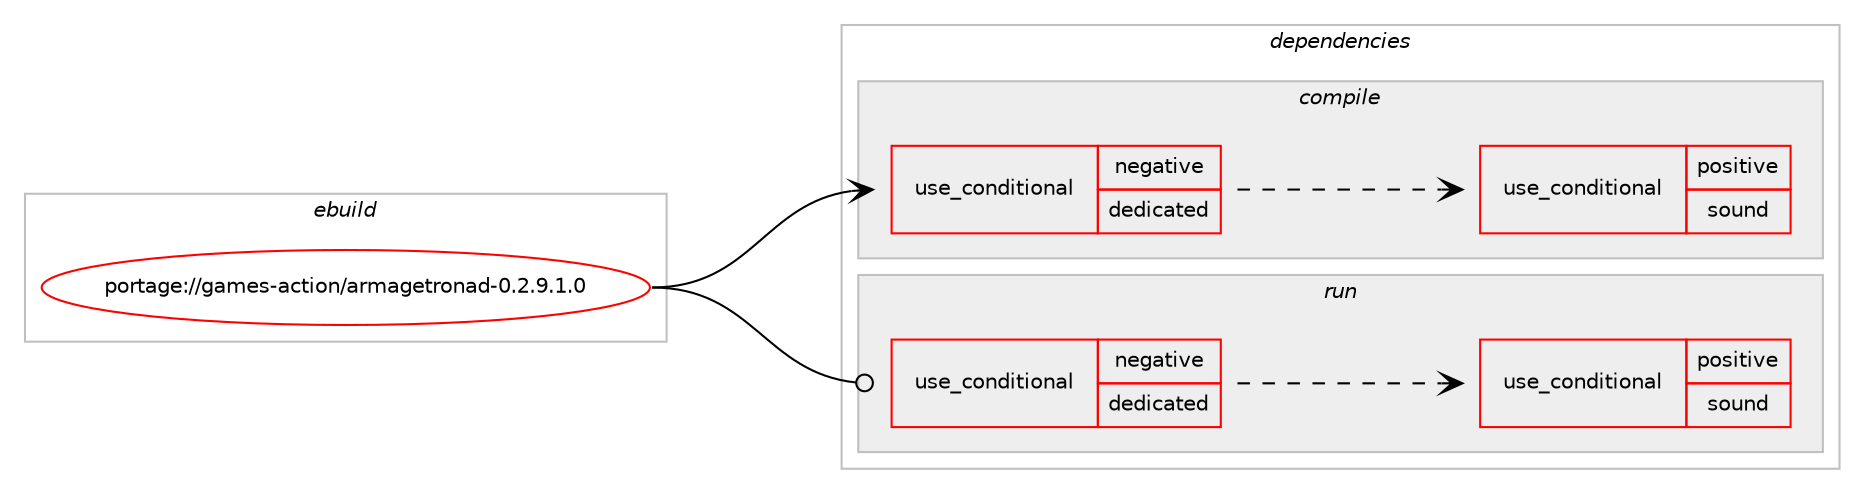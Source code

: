 digraph prolog {

# *************
# Graph options
# *************

newrank=true;
concentrate=true;
compound=true;
graph [rankdir=LR,fontname=Helvetica,fontsize=10,ranksep=1.5];#, ranksep=2.5, nodesep=0.2];
edge  [arrowhead=vee];
node  [fontname=Helvetica,fontsize=10];

# **********
# The ebuild
# **********

subgraph cluster_leftcol {
color=gray;
rank=same;
label=<<i>ebuild</i>>;
id [label="portage://games-action/armagetronad-0.2.9.1.0", color=red, width=4, href="../games-action/armagetronad-0.2.9.1.0.svg"];
}

# ****************
# The dependencies
# ****************

subgraph cluster_midcol {
color=gray;
label=<<i>dependencies</i>>;
subgraph cluster_compile {
fillcolor="#eeeeee";
style=filled;
label=<<i>compile</i>>;
subgraph cond61274 {
dependency113800 [label=<<TABLE BORDER="0" CELLBORDER="1" CELLSPACING="0" CELLPADDING="4"><TR><TD ROWSPAN="3" CELLPADDING="10">use_conditional</TD></TR><TR><TD>negative</TD></TR><TR><TD>dedicated</TD></TR></TABLE>>, shape=none, color=red];
# *** BEGIN UNKNOWN DEPENDENCY TYPE (TODO) ***
# dependency113800 -> package_dependency(portage://games-action/armagetronad-0.2.9.1.0,install,no,media-libs,libpng,none,[,,],[slot(0),equal],[])
# *** END UNKNOWN DEPENDENCY TYPE (TODO) ***

# *** BEGIN UNKNOWN DEPENDENCY TYPE (TODO) ***
# dependency113800 -> package_dependency(portage://games-action/armagetronad-0.2.9.1.0,install,no,media-libs,libsdl,none,[,,],[],[use(enable(X),none),use(enable(opengl),none),use(enable(video),none),use(optenable(sound),none)])
# *** END UNKNOWN DEPENDENCY TYPE (TODO) ***

# *** BEGIN UNKNOWN DEPENDENCY TYPE (TODO) ***
# dependency113800 -> package_dependency(portage://games-action/armagetronad-0.2.9.1.0,install,no,media-libs,sdl-image,none,[,,],[],[use(enable(jpeg),none),use(enable(png),none)])
# *** END UNKNOWN DEPENDENCY TYPE (TODO) ***

# *** BEGIN UNKNOWN DEPENDENCY TYPE (TODO) ***
# dependency113800 -> package_dependency(portage://games-action/armagetronad-0.2.9.1.0,install,no,virtual,glu,none,[,,],[],[])
# *** END UNKNOWN DEPENDENCY TYPE (TODO) ***

# *** BEGIN UNKNOWN DEPENDENCY TYPE (TODO) ***
# dependency113800 -> package_dependency(portage://games-action/armagetronad-0.2.9.1.0,install,no,virtual,opengl,none,[,,],[],[])
# *** END UNKNOWN DEPENDENCY TYPE (TODO) ***

subgraph cond61275 {
dependency113801 [label=<<TABLE BORDER="0" CELLBORDER="1" CELLSPACING="0" CELLPADDING="4"><TR><TD ROWSPAN="3" CELLPADDING="10">use_conditional</TD></TR><TR><TD>positive</TD></TR><TR><TD>sound</TD></TR></TABLE>>, shape=none, color=red];
# *** BEGIN UNKNOWN DEPENDENCY TYPE (TODO) ***
# dependency113801 -> package_dependency(portage://games-action/armagetronad-0.2.9.1.0,install,no,media-libs,sdl-mixer,none,[,,],[],[])
# *** END UNKNOWN DEPENDENCY TYPE (TODO) ***

}
dependency113800:e -> dependency113801:w [weight=20,style="dashed",arrowhead="vee"];
}
id:e -> dependency113800:w [weight=20,style="solid",arrowhead="vee"];
# *** BEGIN UNKNOWN DEPENDENCY TYPE (TODO) ***
# id -> package_dependency(portage://games-action/armagetronad-0.2.9.1.0,install,no,dev-libs,libxml2,none,[,,],[],[])
# *** END UNKNOWN DEPENDENCY TYPE (TODO) ***

}
subgraph cluster_compileandrun {
fillcolor="#eeeeee";
style=filled;
label=<<i>compile and run</i>>;
}
subgraph cluster_run {
fillcolor="#eeeeee";
style=filled;
label=<<i>run</i>>;
subgraph cond61276 {
dependency113802 [label=<<TABLE BORDER="0" CELLBORDER="1" CELLSPACING="0" CELLPADDING="4"><TR><TD ROWSPAN="3" CELLPADDING="10">use_conditional</TD></TR><TR><TD>negative</TD></TR><TR><TD>dedicated</TD></TR></TABLE>>, shape=none, color=red];
# *** BEGIN UNKNOWN DEPENDENCY TYPE (TODO) ***
# dependency113802 -> package_dependency(portage://games-action/armagetronad-0.2.9.1.0,run,no,media-libs,libpng,none,[,,],[slot(0),equal],[])
# *** END UNKNOWN DEPENDENCY TYPE (TODO) ***

# *** BEGIN UNKNOWN DEPENDENCY TYPE (TODO) ***
# dependency113802 -> package_dependency(portage://games-action/armagetronad-0.2.9.1.0,run,no,media-libs,libsdl,none,[,,],[],[use(enable(X),none),use(enable(opengl),none),use(enable(video),none),use(optenable(sound),none)])
# *** END UNKNOWN DEPENDENCY TYPE (TODO) ***

# *** BEGIN UNKNOWN DEPENDENCY TYPE (TODO) ***
# dependency113802 -> package_dependency(portage://games-action/armagetronad-0.2.9.1.0,run,no,media-libs,sdl-image,none,[,,],[],[use(enable(jpeg),none),use(enable(png),none)])
# *** END UNKNOWN DEPENDENCY TYPE (TODO) ***

# *** BEGIN UNKNOWN DEPENDENCY TYPE (TODO) ***
# dependency113802 -> package_dependency(portage://games-action/armagetronad-0.2.9.1.0,run,no,virtual,glu,none,[,,],[],[])
# *** END UNKNOWN DEPENDENCY TYPE (TODO) ***

# *** BEGIN UNKNOWN DEPENDENCY TYPE (TODO) ***
# dependency113802 -> package_dependency(portage://games-action/armagetronad-0.2.9.1.0,run,no,virtual,opengl,none,[,,],[],[])
# *** END UNKNOWN DEPENDENCY TYPE (TODO) ***

subgraph cond61277 {
dependency113803 [label=<<TABLE BORDER="0" CELLBORDER="1" CELLSPACING="0" CELLPADDING="4"><TR><TD ROWSPAN="3" CELLPADDING="10">use_conditional</TD></TR><TR><TD>positive</TD></TR><TR><TD>sound</TD></TR></TABLE>>, shape=none, color=red];
# *** BEGIN UNKNOWN DEPENDENCY TYPE (TODO) ***
# dependency113803 -> package_dependency(portage://games-action/armagetronad-0.2.9.1.0,run,no,media-libs,sdl-mixer,none,[,,],[],[])
# *** END UNKNOWN DEPENDENCY TYPE (TODO) ***

}
dependency113802:e -> dependency113803:w [weight=20,style="dashed",arrowhead="vee"];
}
id:e -> dependency113802:w [weight=20,style="solid",arrowhead="odot"];
# *** BEGIN UNKNOWN DEPENDENCY TYPE (TODO) ***
# id -> package_dependency(portage://games-action/armagetronad-0.2.9.1.0,run,no,dev-libs,libxml2,none,[,,],[],[])
# *** END UNKNOWN DEPENDENCY TYPE (TODO) ***

}
}

# **************
# The candidates
# **************

subgraph cluster_choices {
rank=same;
color=gray;
label=<<i>candidates</i>>;

}

}
